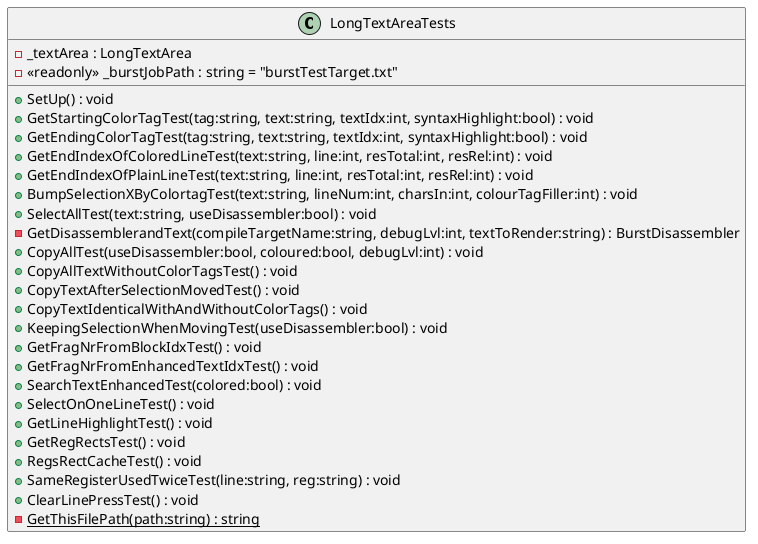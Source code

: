 @startuml
class LongTextAreaTests {
    - _textArea : LongTextArea
    + SetUp() : void
    + GetStartingColorTagTest(tag:string, text:string, textIdx:int, syntaxHighlight:bool) : void
    + GetEndingColorTagTest(tag:string, text:string, textIdx:int, syntaxHighlight:bool) : void
    + GetEndIndexOfColoredLineTest(text:string, line:int, resTotal:int, resRel:int) : void
    + GetEndIndexOfPlainLineTest(text:string, line:int, resTotal:int, resRel:int) : void
    + BumpSelectionXByColortagTest(text:string, lineNum:int, charsIn:int, colourTagFiller:int) : void
    + SelectAllTest(text:string, useDisassembler:bool) : void
    - GetDisassemblerandText(compileTargetName:string, debugLvl:int, textToRender:string) : BurstDisassembler
    + CopyAllTest(useDisassembler:bool, coloured:bool, debugLvl:int) : void
    + CopyAllTextWithoutColorTagsTest() : void
    + CopyTextAfterSelectionMovedTest() : void
    + CopyTextIdenticalWithAndWithoutColorTags() : void
    + KeepingSelectionWhenMovingTest(useDisassembler:bool) : void
    + GetFragNrFromBlockIdxTest() : void
    + GetFragNrFromEnhancedTextIdxTest() : void
    + SearchTextEnhancedTest(colored:bool) : void
    + SelectOnOneLineTest() : void
    + GetLineHighlightTest() : void
    + GetRegRectsTest() : void
    + RegsRectCacheTest() : void
    + SameRegisterUsedTwiceTest(line:string, reg:string) : void
    + ClearLinePressTest() : void
    - {static} GetThisFilePath(path:string) : string
    - <<readonly>> _burstJobPath : string = "burstTestTarget.txt"
}
@enduml
